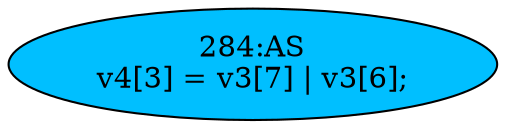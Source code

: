 strict digraph "" {
	node [label="\N"];
	"284:AS"	 [ast="<pyverilog.vparser.ast.Assign object at 0x7f407842b990>",
		def_var="['v4']",
		fillcolor=deepskyblue,
		label="284:AS
v4[3] = v3[7] | v3[6];",
		statements="[]",
		style=filled,
		typ=Assign,
		use_var="['v3', 'v3']"];
}
